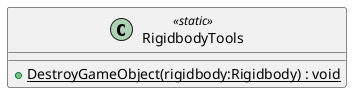 @startuml
class RigidbodyTools <<static>> {
    + {static} DestroyGameObject(rigidbody:Rigidbody) : void
}
@enduml
